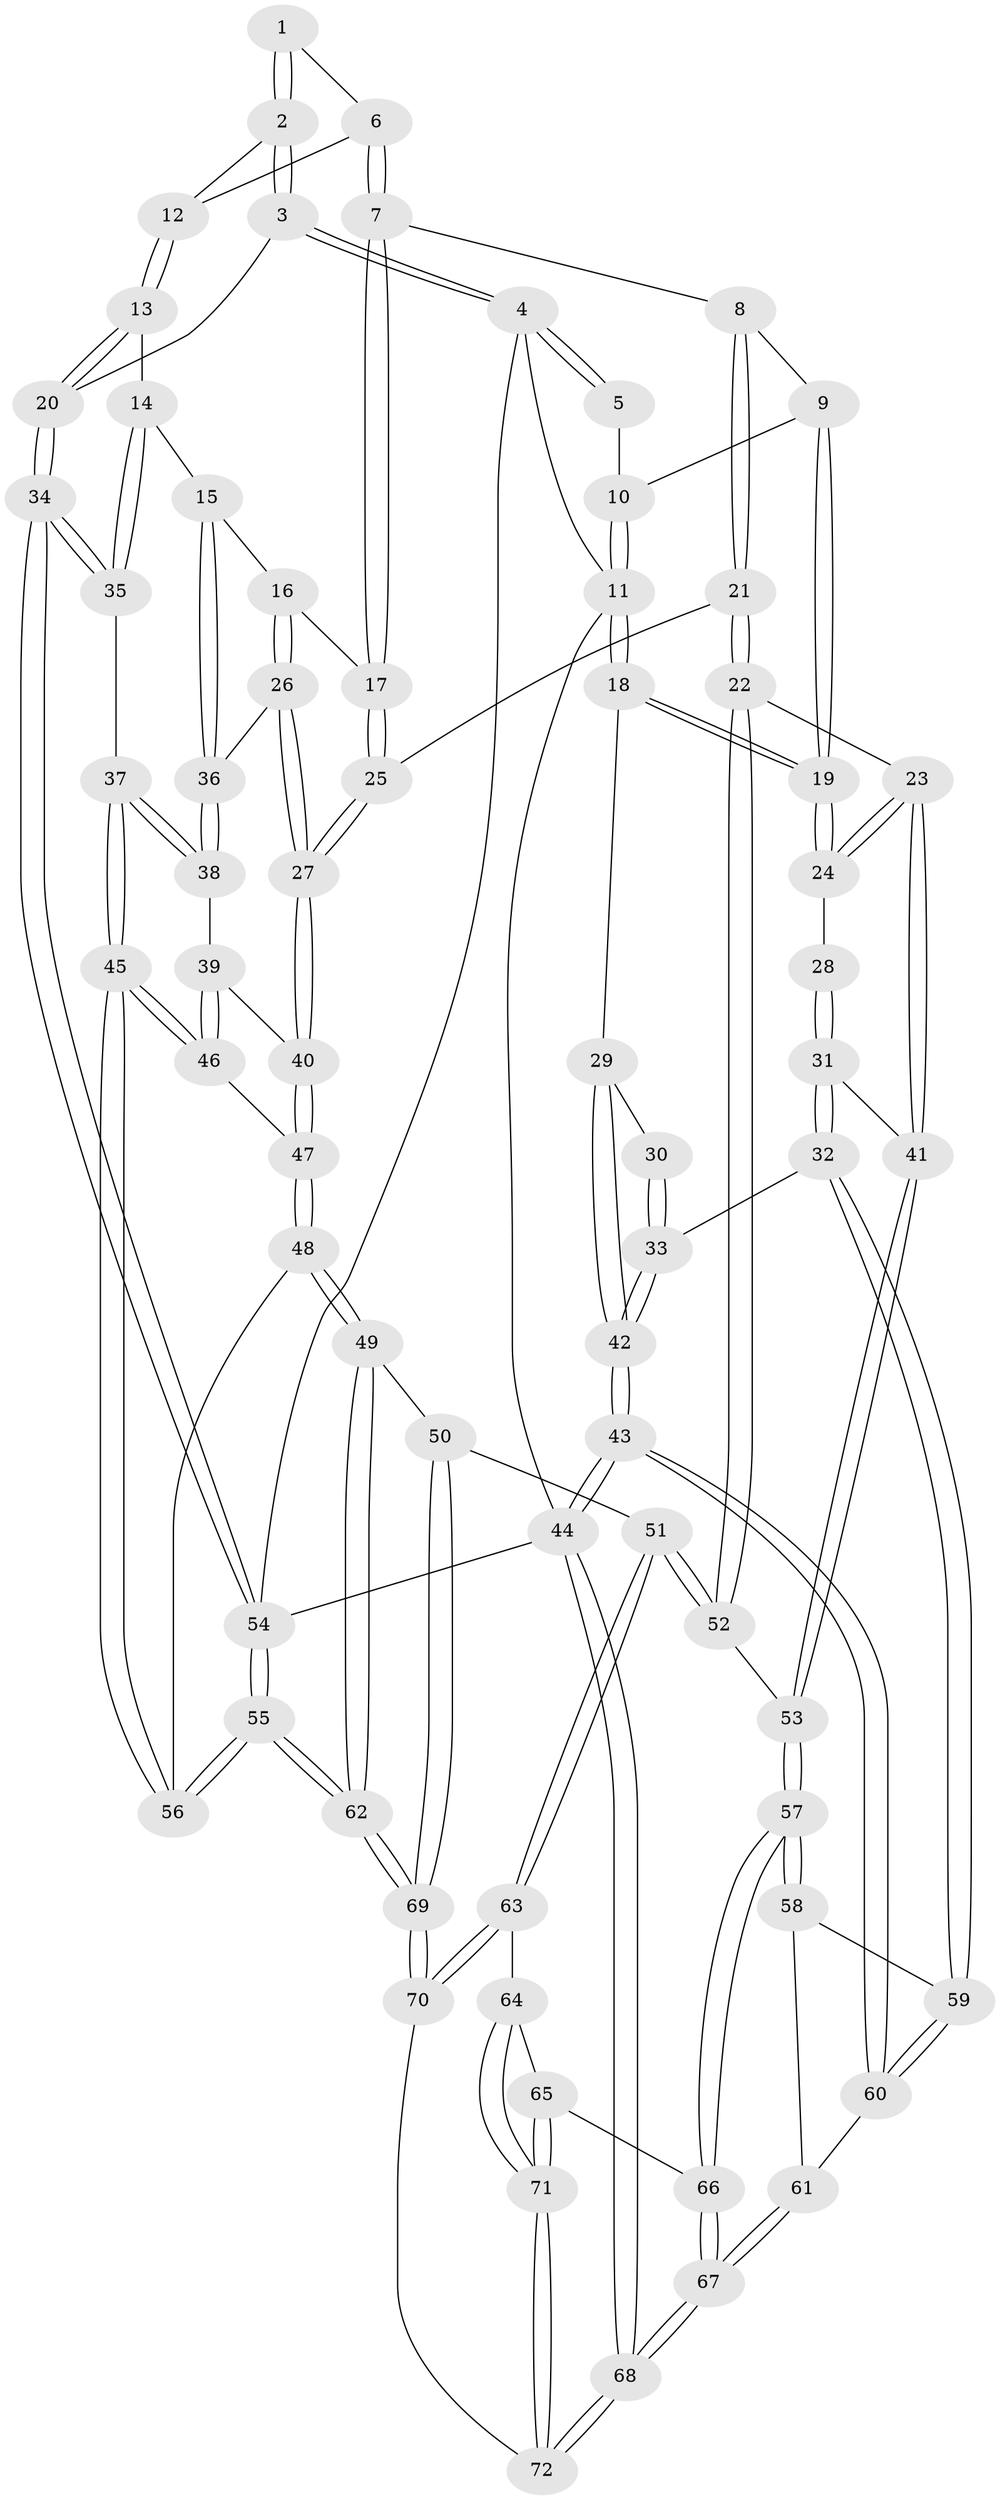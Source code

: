 // Generated by graph-tools (version 1.1) at 2025/03/03/09/25 03:03:19]
// undirected, 72 vertices, 177 edges
graph export_dot {
graph [start="1"]
  node [color=gray90,style=filled];
  1 [pos="+0.8788688553556444+0"];
  2 [pos="+1+0.16730236367782175"];
  3 [pos="+1+0.1267102739284248"];
  4 [pos="+1+0"];
  5 [pos="+0.8107803362585801+0"];
  6 [pos="+0.8721761920379422+0.19062115371842672"];
  7 [pos="+0.7852283005729416+0.2170125184362811"];
  8 [pos="+0.6232651870927888+0.14076220244838505"];
  9 [pos="+0.5272335890833959+0.05275897433057058"];
  10 [pos="+0.5282286025254862+0"];
  11 [pos="+0+0"];
  12 [pos="+1+0.18440571325845312"];
  13 [pos="+0.9477876075849268+0.3832221153157374"];
  14 [pos="+0.9041675383200333+0.41242272231718746"];
  15 [pos="+0.8846255861551245+0.4117963110367373"];
  16 [pos="+0.7957964599632185+0.2837076231978777"];
  17 [pos="+0.7949201813296134+0.2814125418505575"];
  18 [pos="+0+0"];
  19 [pos="+0.3422071003342315+0.23624957150247317"];
  20 [pos="+1+0.4162740161472379"];
  21 [pos="+0.6062372857479585+0.5066246939061473"];
  22 [pos="+0.5437297331224341+0.5180446868671232"];
  23 [pos="+0.3222876425802725+0.3292282939874718"];
  24 [pos="+0.31927864030525027+0.3141214408736467"];
  25 [pos="+0.611459082771041+0.5081764237144206"];
  26 [pos="+0.7539205598413997+0.4577833764291242"];
  27 [pos="+0.6537890975369671+0.5306058557203595"];
  28 [pos="+0.06826319867288849+0.34730138641211483"];
  29 [pos="+0+0.23613351227043752"];
  30 [pos="+0.06470968263351078+0.3468155056236972"];
  31 [pos="+0.15208008411103666+0.6075052705110681"];
  32 [pos="+0.04325878588569806+0.6320069720503877"];
  33 [pos="+0.03304703115528506+0.6298664689018393"];
  34 [pos="+1+0.5713678518611822"];
  35 [pos="+1+0.5613572932574548"];
  36 [pos="+0.8573235821388674+0.46311741412577084"];
  37 [pos="+0.9666958836016013+0.5865848527126462"];
  38 [pos="+0.8588364944204913+0.5415237297930028"];
  39 [pos="+0.8031250891463028+0.5747608411034921"];
  40 [pos="+0.6545120059450614+0.5314520016449024"];
  41 [pos="+0.22096116179482844+0.6054738299968604"];
  42 [pos="+0+0.6129652984691696"];
  43 [pos="+0+0.8908036446428441"];
  44 [pos="+0+1"];
  45 [pos="+0.8733073197066988+0.7229266604975833"];
  46 [pos="+0.8133536540924031+0.6540209875822101"];
  47 [pos="+0.6819426094565997+0.697004670848333"];
  48 [pos="+0.6697649413627209+0.748454950964897"];
  49 [pos="+0.6512845813386445+0.7724074010543351"];
  50 [pos="+0.5382771907436137+0.7952704783483631"];
  51 [pos="+0.511180285580127+0.7945256894659163"];
  52 [pos="+0.42016459179884613+0.7261722015078355"];
  53 [pos="+0.33541982082642363+0.7299498587939596"];
  54 [pos="+1+1"];
  55 [pos="+1+1"];
  56 [pos="+0.8754520969638249+0.7533526549807029"];
  57 [pos="+0.28181725679208186+0.8294530667533684"];
  58 [pos="+0.11889521554644701+0.8113853849427539"];
  59 [pos="+0.0563802748267583+0.6989083032130908"];
  60 [pos="+0.03165935328504469+0.8367683302094362"];
  61 [pos="+0.07438031220806643+0.8687255085698867"];
  62 [pos="+1+1"];
  63 [pos="+0.5043840929716678+0.8641589696613391"];
  64 [pos="+0.48698283421655325+0.9177469869185323"];
  65 [pos="+0.37791837270308704+0.9325912870476367"];
  66 [pos="+0.27119951587844787+0.8811602528719952"];
  67 [pos="+0.14187569026908567+1"];
  68 [pos="+0.09878270354760807+1"];
  69 [pos="+0.8386396704098189+1"];
  70 [pos="+0.817381727312823+1"];
  71 [pos="+0.4711805548818646+1"];
  72 [pos="+0.48005622481793886+1"];
  1 -- 2;
  1 -- 2;
  1 -- 6;
  2 -- 3;
  2 -- 3;
  2 -- 12;
  3 -- 4;
  3 -- 4;
  3 -- 20;
  4 -- 5;
  4 -- 5;
  4 -- 11;
  4 -- 54;
  5 -- 10;
  6 -- 7;
  6 -- 7;
  6 -- 12;
  7 -- 8;
  7 -- 17;
  7 -- 17;
  8 -- 9;
  8 -- 21;
  8 -- 21;
  9 -- 10;
  9 -- 19;
  9 -- 19;
  10 -- 11;
  10 -- 11;
  11 -- 18;
  11 -- 18;
  11 -- 44;
  12 -- 13;
  12 -- 13;
  13 -- 14;
  13 -- 20;
  13 -- 20;
  14 -- 15;
  14 -- 35;
  14 -- 35;
  15 -- 16;
  15 -- 36;
  15 -- 36;
  16 -- 17;
  16 -- 26;
  16 -- 26;
  17 -- 25;
  17 -- 25;
  18 -- 19;
  18 -- 19;
  18 -- 29;
  19 -- 24;
  19 -- 24;
  20 -- 34;
  20 -- 34;
  21 -- 22;
  21 -- 22;
  21 -- 25;
  22 -- 23;
  22 -- 52;
  22 -- 52;
  23 -- 24;
  23 -- 24;
  23 -- 41;
  23 -- 41;
  24 -- 28;
  25 -- 27;
  25 -- 27;
  26 -- 27;
  26 -- 27;
  26 -- 36;
  27 -- 40;
  27 -- 40;
  28 -- 31;
  28 -- 31;
  29 -- 30;
  29 -- 42;
  29 -- 42;
  30 -- 33;
  30 -- 33;
  31 -- 32;
  31 -- 32;
  31 -- 41;
  32 -- 33;
  32 -- 59;
  32 -- 59;
  33 -- 42;
  33 -- 42;
  34 -- 35;
  34 -- 35;
  34 -- 54;
  34 -- 54;
  35 -- 37;
  36 -- 38;
  36 -- 38;
  37 -- 38;
  37 -- 38;
  37 -- 45;
  37 -- 45;
  38 -- 39;
  39 -- 40;
  39 -- 46;
  39 -- 46;
  40 -- 47;
  40 -- 47;
  41 -- 53;
  41 -- 53;
  42 -- 43;
  42 -- 43;
  43 -- 44;
  43 -- 44;
  43 -- 60;
  43 -- 60;
  44 -- 68;
  44 -- 68;
  44 -- 54;
  45 -- 46;
  45 -- 46;
  45 -- 56;
  45 -- 56;
  46 -- 47;
  47 -- 48;
  47 -- 48;
  48 -- 49;
  48 -- 49;
  48 -- 56;
  49 -- 50;
  49 -- 62;
  49 -- 62;
  50 -- 51;
  50 -- 69;
  50 -- 69;
  51 -- 52;
  51 -- 52;
  51 -- 63;
  51 -- 63;
  52 -- 53;
  53 -- 57;
  53 -- 57;
  54 -- 55;
  54 -- 55;
  55 -- 56;
  55 -- 56;
  55 -- 62;
  55 -- 62;
  57 -- 58;
  57 -- 58;
  57 -- 66;
  57 -- 66;
  58 -- 59;
  58 -- 61;
  59 -- 60;
  59 -- 60;
  60 -- 61;
  61 -- 67;
  61 -- 67;
  62 -- 69;
  62 -- 69;
  63 -- 64;
  63 -- 70;
  63 -- 70;
  64 -- 65;
  64 -- 71;
  64 -- 71;
  65 -- 66;
  65 -- 71;
  65 -- 71;
  66 -- 67;
  66 -- 67;
  67 -- 68;
  67 -- 68;
  68 -- 72;
  68 -- 72;
  69 -- 70;
  69 -- 70;
  70 -- 72;
  71 -- 72;
  71 -- 72;
}
